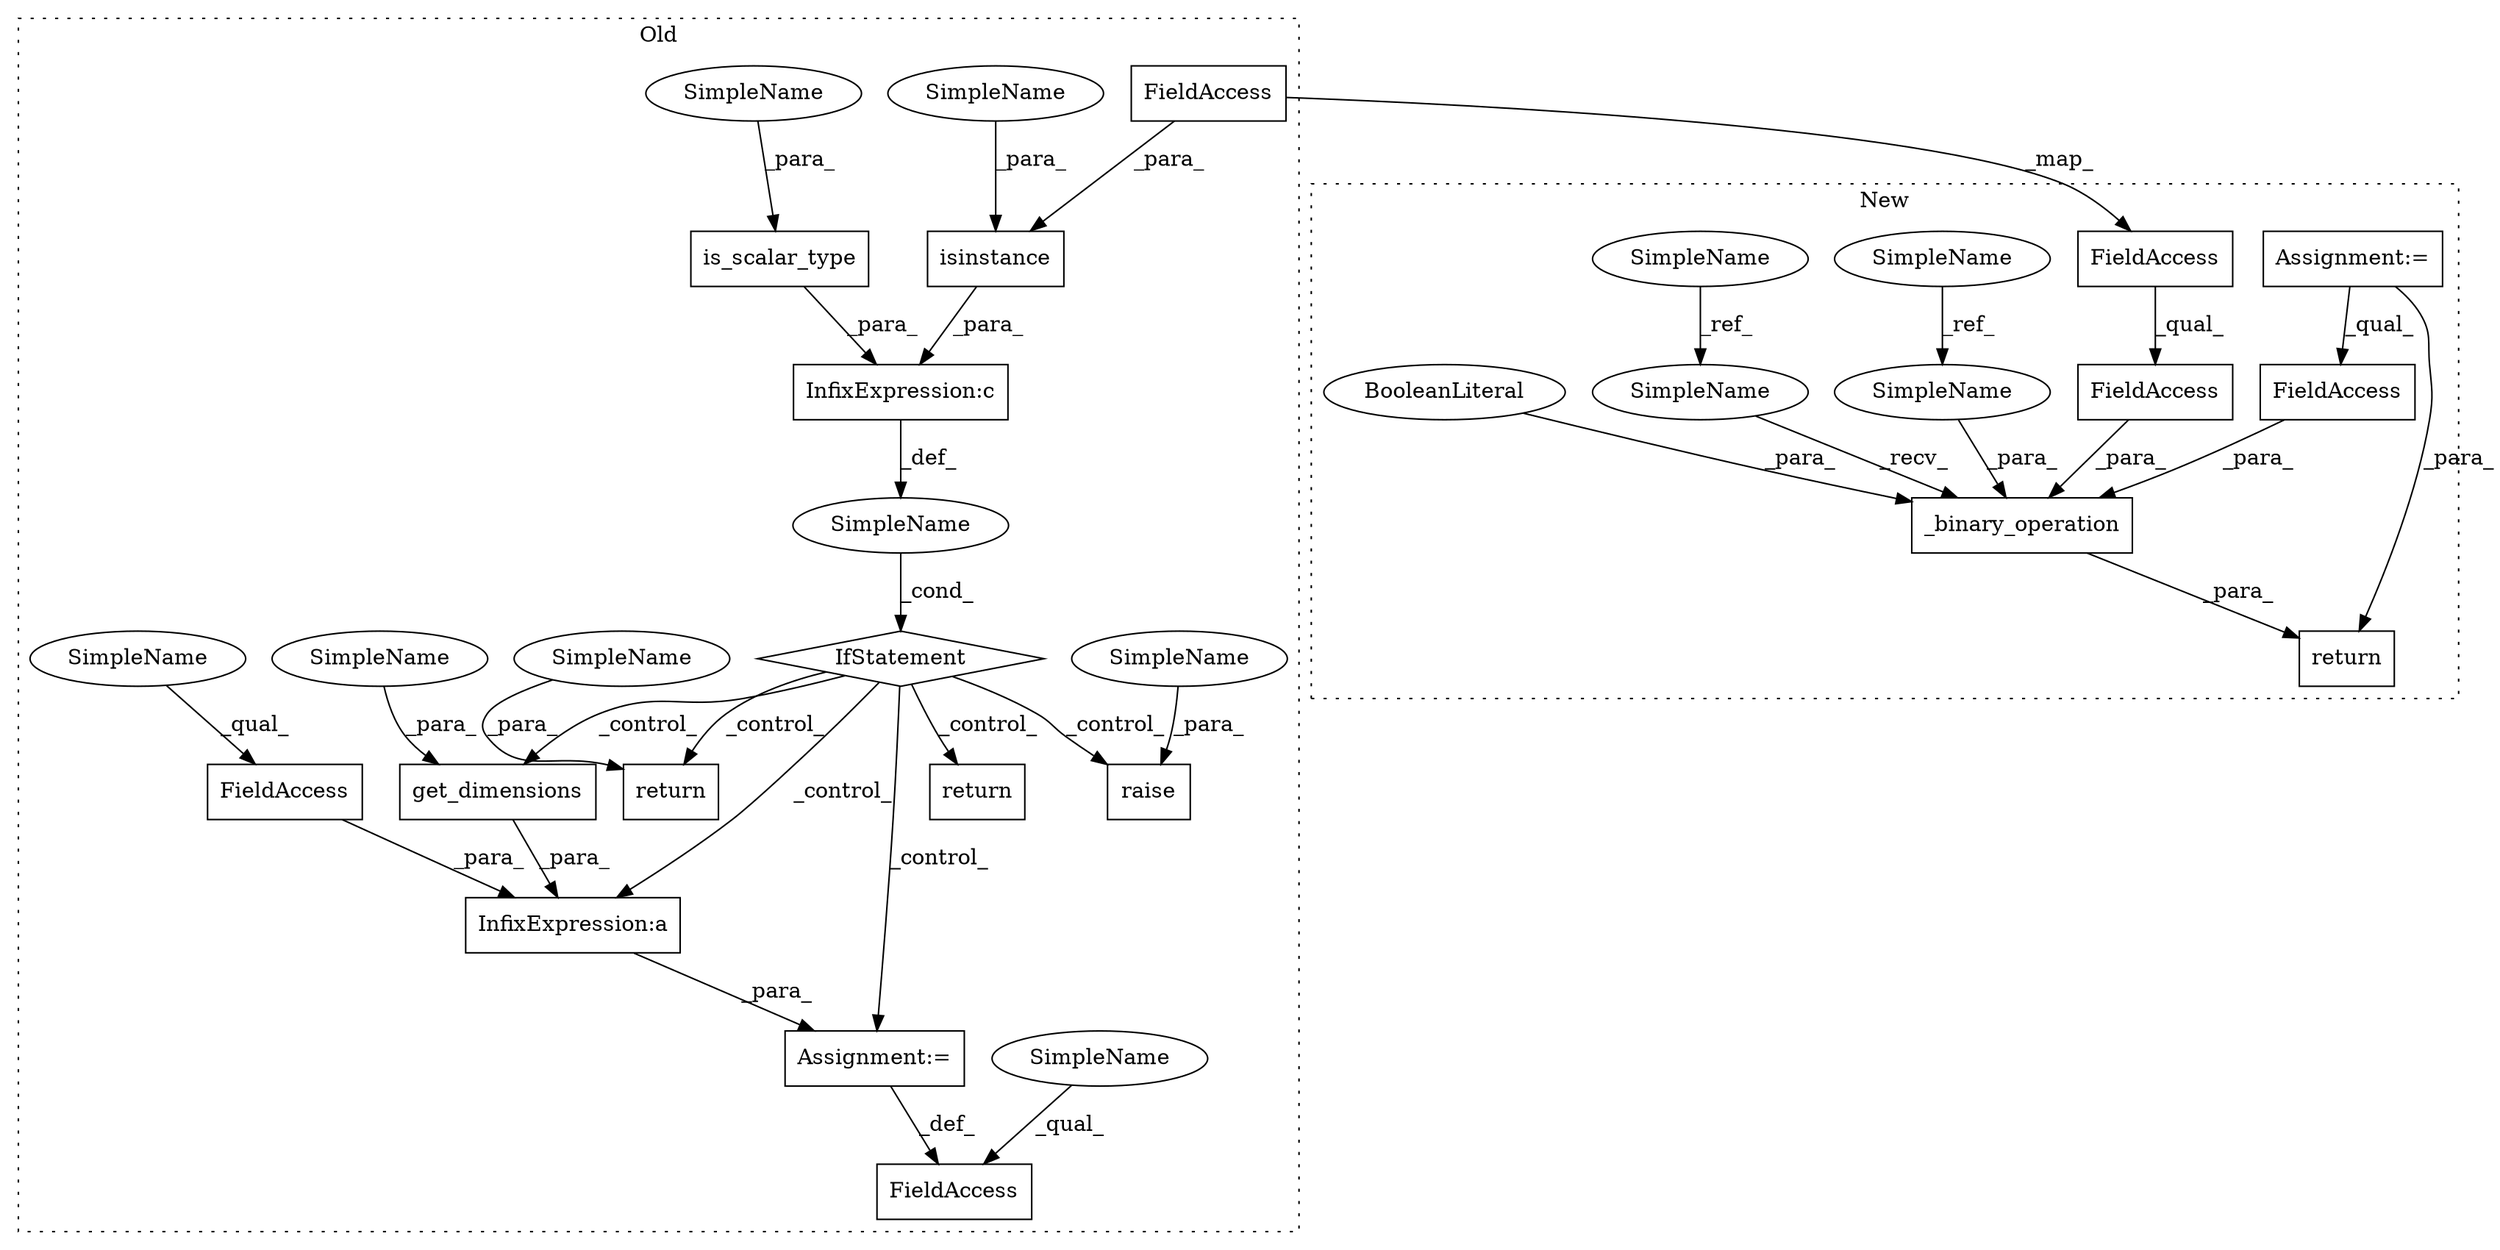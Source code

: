 digraph G {
subgraph cluster0 {
1 [label="get_dimensions" a="32" s="20877,20897" l="15,1" shape="box"];
3 [label="SimpleName" a="42" s="" l="" shape="ellipse"];
4 [label="return" a="41" s="20907" l="7" shape="box"];
5 [label="InfixExpression:a" a="27" s="20874" l="3" shape="box"];
6 [label="InfixExpression:c" a="27" s="20773" l="4" shape="box"];
7 [label="isinstance" a="32" s="20742,20772" l="11,1" shape="box"];
9 [label="FieldAccess" a="22" s="20866" l="8" shape="box"];
10 [label="IfStatement" a="25" s="20738,20798" l="4,2" shape="diamond"];
11 [label="is_scalar_type" a="32" s="20777,20797" l="15,1" shape="box"];
16 [label="FieldAccess" a="22" s="20856" l="8" shape="box"];
17 [label="raise" a="32" s="20808,20827" l="6,1" shape="box"];
19 [label="Assignment:=" a="7" s="20864" l="1" shape="box"];
21 [label="return" a="41" s="20940" l="7" shape="box"];
23 [label="FieldAccess" a="22" s="20759" l="13" shape="box"];
25 [label="SimpleName" a="42" s="20914" l="4" shape="ellipse"];
26 [label="SimpleName" a="42" s="20823" l="4" shape="ellipse"];
27 [label="SimpleName" a="42" s="20856" l="4" shape="ellipse"];
28 [label="SimpleName" a="42" s="20866" l="4" shape="ellipse"];
30 [label="SimpleName" a="42" s="20892" l="5" shape="ellipse"];
31 [label="SimpleName" a="42" s="20792" l="5" shape="ellipse"];
32 [label="SimpleName" a="42" s="20753" l="5" shape="ellipse"];
label = "Old";
style="dotted";
}
subgraph cluster1 {
2 [label="_binary_operation" a="32" s="20760,20828" l="18,1" shape="box"];
8 [label="SimpleName" a="42" s="20715" l="5" shape="ellipse"];
12 [label="return" a="41" s="20748" l="7" shape="box"];
13 [label="FieldAccess" a="22" s="20811" l="12" shape="box"];
14 [label="FieldAccess" a="22" s="20784" l="26" shape="box"];
15 [label="SimpleName" a="42" s="20704" l="4" shape="ellipse"];
18 [label="BooleanLiteral" a="9" s="20824" l="4" shape="ellipse"];
20 [label="Assignment:=" a="7" s="20734" l="8" shape="box"];
22 [label="FieldAccess" a="22" s="20784" l="13" shape="box"];
24 [label="SimpleName" a="42" s="20755" l="4" shape="ellipse"];
29 [label="SimpleName" a="42" s="20778" l="5" shape="ellipse"];
label = "New";
style="dotted";
}
1 -> 5 [label="_para_"];
2 -> 12 [label="_para_"];
3 -> 10 [label="_cond_"];
5 -> 19 [label="_para_"];
6 -> 3 [label="_def_"];
7 -> 6 [label="_para_"];
8 -> 29 [label="_ref_"];
9 -> 5 [label="_para_"];
10 -> 1 [label="_control_"];
10 -> 4 [label="_control_"];
10 -> 17 [label="_control_"];
10 -> 21 [label="_control_"];
10 -> 19 [label="_control_"];
10 -> 5 [label="_control_"];
11 -> 6 [label="_para_"];
13 -> 2 [label="_para_"];
14 -> 2 [label="_para_"];
15 -> 24 [label="_ref_"];
18 -> 2 [label="_para_"];
19 -> 16 [label="_def_"];
20 -> 12 [label="_para_"];
20 -> 13 [label="_qual_"];
22 -> 14 [label="_qual_"];
23 -> 22 [label="_map_"];
23 -> 7 [label="_para_"];
24 -> 2 [label="_recv_"];
25 -> 4 [label="_para_"];
26 -> 17 [label="_para_"];
27 -> 16 [label="_qual_"];
28 -> 9 [label="_qual_"];
29 -> 2 [label="_para_"];
30 -> 1 [label="_para_"];
31 -> 11 [label="_para_"];
32 -> 7 [label="_para_"];
}